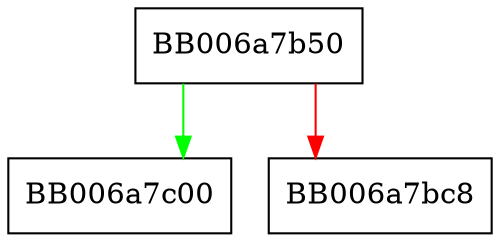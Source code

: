 digraph ossl_blake2b_init {
  node [shape="box"];
  graph [splines=ortho];
  BB006a7b50 -> BB006a7c00 [color="green"];
  BB006a7b50 -> BB006a7bc8 [color="red"];
}